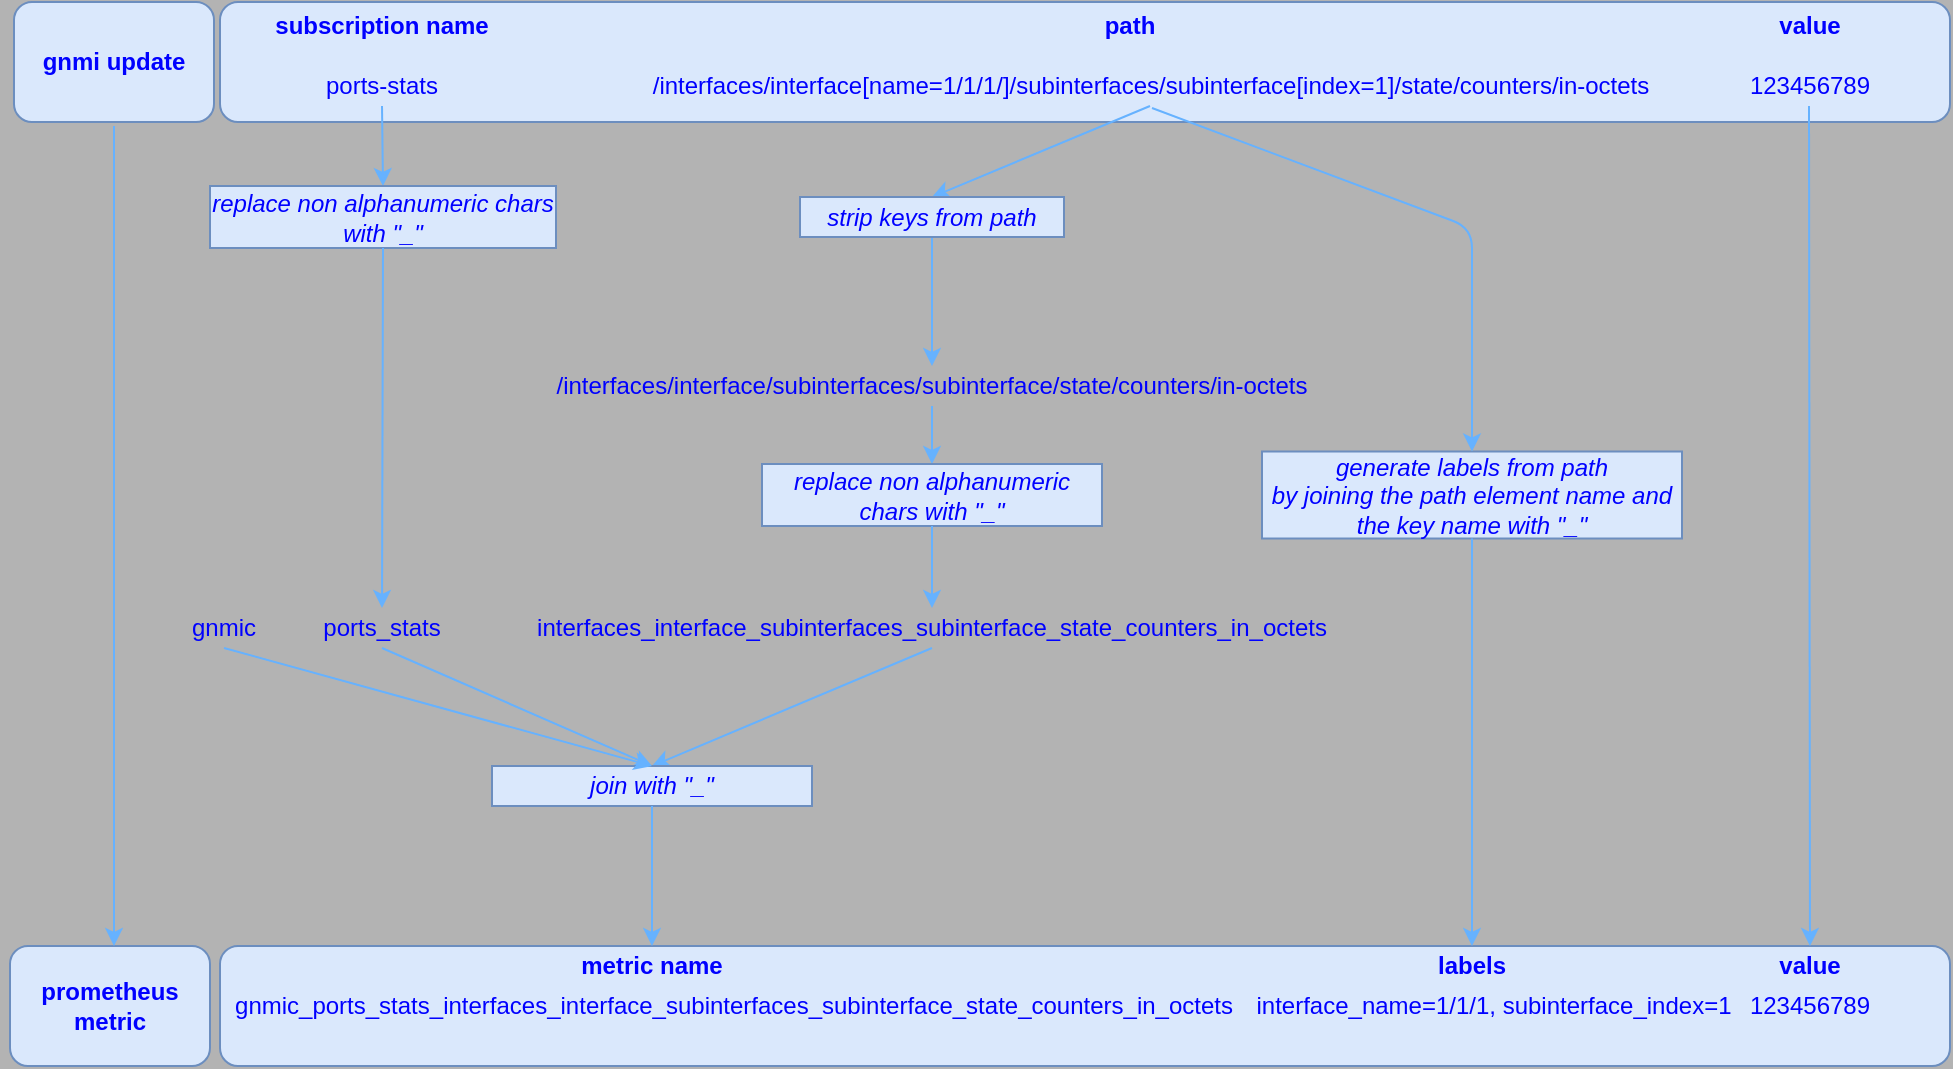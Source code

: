 <mxfile version="14.0.0" type="github">
  <diagram id="-_vcKVQJYOj5C2mMzbFM" name="Page-1">
    <mxGraphModel dx="1298" dy="799" grid="0" gridSize="10" guides="1" tooltips="1" connect="1" arrows="1" fold="1" page="1" pageScale="1" pageWidth="827" pageHeight="1169" background="#B3B3B3" math="0" shadow="0">
      <root>
        <mxCell id="0" />
        <mxCell id="1" parent="0" />
        <mxCell id="uBCqvBMHd7ceN_jNnNRX-1" value="" style="rounded=1;whiteSpace=wrap;html=1;strokeColor=#6c8ebf;fillColor=#dae8fc;" vertex="1" parent="1">
          <mxGeometry x="34" y="543" width="100" height="60" as="geometry" />
        </mxCell>
        <mxCell id="uBCqvBMHd7ceN_jNnNRX-2" value="" style="rounded=1;whiteSpace=wrap;html=1;strokeColor=#6c8ebf;fillColor=#dae8fc;" vertex="1" parent="1">
          <mxGeometry x="36" y="71" width="100" height="60" as="geometry" />
        </mxCell>
        <mxCell id="uBCqvBMHd7ceN_jNnNRX-3" value="" style="rounded=1;whiteSpace=wrap;html=1;strokeColor=#6c8ebf;fillColor=#dae8fc;" vertex="1" parent="1">
          <mxGeometry x="139" y="543" width="865" height="60" as="geometry" />
        </mxCell>
        <mxCell id="uBCqvBMHd7ceN_jNnNRX-4" value="" style="rounded=1;whiteSpace=wrap;html=1;strokeColor=#6c8ebf;fillColor=#dae8fc;" vertex="1" parent="1">
          <mxGeometry x="139" y="71" width="865" height="60" as="geometry" />
        </mxCell>
        <mxCell id="uBCqvBMHd7ceN_jNnNRX-5" value="/interfaces/interface[name=1/1/1/]/subinterfaces/subinterface[index=1]/state/counters/in-octets" style="text;html=1;strokeColor=none;fillColor=none;align=center;verticalAlign=middle;whiteSpace=wrap;labelBackgroundColor=none;labelBorderColor=none;fontColor=#0000FF;" vertex="1" parent="1">
          <mxGeometry x="319.5" y="103" width="569" height="20" as="geometry" />
        </mxCell>
        <mxCell id="uBCqvBMHd7ceN_jNnNRX-6" value="ports-stats" style="text;html=1;strokeColor=none;fillColor=none;align=center;verticalAlign=middle;whiteSpace=wrap;labelBackgroundColor=none;labelBorderColor=none;fontColor=#0000FF;" vertex="1" parent="1">
          <mxGeometry x="175" y="103" width="90" height="20" as="geometry" />
        </mxCell>
        <mxCell id="uBCqvBMHd7ceN_jNnNRX-7" value="123456789" style="text;html=1;strokeColor=none;fillColor=none;align=center;verticalAlign=middle;whiteSpace=wrap;labelBackgroundColor=none;labelBorderColor=none;fontColor=#0000FF;" vertex="1" parent="1">
          <mxGeometry x="888.5" y="103" width="90" height="20" as="geometry" />
        </mxCell>
        <mxCell id="uBCqvBMHd7ceN_jNnNRX-8" value="&lt;b&gt;subscription name&lt;/b&gt;" style="text;html=1;strokeColor=none;fillColor=none;align=center;verticalAlign=middle;whiteSpace=wrap;labelBackgroundColor=none;fontColor=#0000FF;" vertex="1" parent="1">
          <mxGeometry x="165" y="73" width="110" height="20" as="geometry" />
        </mxCell>
        <mxCell id="uBCqvBMHd7ceN_jNnNRX-9" value="&lt;b&gt;path&lt;span style=&quot;font-family: monospace; font-size: 0px;&quot;&gt;%3CmxGraphModel%3E%3Croot%3E%3CmxCell%20id%3D%220%22%2F%3E%3CmxCell%20id%3D%221%22%20parent%3D%220%22%2F%3E%3CmxCell%20id%3D%222%22%20value%3D%22subscription%20name%22%20style%3D%22text%3Bhtml%3D1%3BstrokeColor%3Dnone%3BfillColor%3Dnone%3Balign%3Dcenter%3BverticalAlign%3Dmiddle%3BwhiteSpace%3Dwrap%3Brounded%3D0%3BlabelBackgroundColor%3Dnone%3B%22%20vertex%3D%221%22%20parent%3D%221%22%3E%3CmxGeometry%20x%3D%22100%22%20y%3D%2210%22%20width%3D%22110%22%20height%3D%2220%22%20as%3D%22geometry%22%2F%3E%3C%2FmxCell%3E%3C%2Froot%3E%3C%2FmxGraphModel%3E&lt;/span&gt;&lt;/b&gt;" style="text;html=1;strokeColor=none;fillColor=none;align=center;verticalAlign=middle;whiteSpace=wrap;labelBackgroundColor=none;fontColor=#0000FF;" vertex="1" parent="1">
          <mxGeometry x="539" y="73" width="110" height="20" as="geometry" />
        </mxCell>
        <mxCell id="uBCqvBMHd7ceN_jNnNRX-10" value="&lt;b&gt;value&lt;/b&gt;" style="text;html=1;strokeColor=none;fillColor=none;align=center;verticalAlign=middle;whiteSpace=wrap;labelBackgroundColor=none;fontColor=#0000FF;" vertex="1" parent="1">
          <mxGeometry x="878.5" y="73" width="110" height="20" as="geometry" />
        </mxCell>
        <mxCell id="uBCqvBMHd7ceN_jNnNRX-11" value="/interfaces/interface/subinterfaces/subinterface/state/counters/in-octets" style="text;html=1;strokeColor=none;fillColor=none;align=center;verticalAlign=middle;whiteSpace=wrap;labelBackgroundColor=none;labelBorderColor=none;fontColor=#0000FF;" vertex="1" parent="1">
          <mxGeometry x="305" y="253" width="380" height="20" as="geometry" />
        </mxCell>
        <mxCell id="uBCqvBMHd7ceN_jNnNRX-12" value="" style="endArrow=classic;html=1;entryX=0.5;entryY=0;entryDx=0;entryDy=0;exitX=0.5;exitY=1;exitDx=0;exitDy=0;fontColor=#0000FF;strokeColor=#66B2FF;" edge="1" parent="1" source="uBCqvBMHd7ceN_jNnNRX-5" target="uBCqvBMHd7ceN_jNnNRX-23">
          <mxGeometry width="50" height="50" relative="1" as="geometry">
            <mxPoint x="585" y="133" as="sourcePoint" />
            <mxPoint x="585" y="193" as="targetPoint" />
          </mxGeometry>
        </mxCell>
        <mxCell id="uBCqvBMHd7ceN_jNnNRX-13" value="" style="endArrow=classic;html=1;exitX=0.5;exitY=1;exitDx=0;exitDy=0;entryX=0.5;entryY=0;entryDx=0;entryDy=0;fontColor=#0000FF;strokeColor=#66B2FF;" edge="1" parent="1" source="uBCqvBMHd7ceN_jNnNRX-6" target="uBCqvBMHd7ceN_jNnNRX-24">
          <mxGeometry width="50" height="50" relative="1" as="geometry">
            <mxPoint x="245" y="163" as="sourcePoint" />
            <mxPoint x="215" y="263" as="targetPoint" />
          </mxGeometry>
        </mxCell>
        <mxCell id="uBCqvBMHd7ceN_jNnNRX-14" value="" style="endArrow=classic;html=1;exitX=0.5;exitY=1;exitDx=0;exitDy=0;entryX=0.5;entryY=0;entryDx=0;entryDy=0;fontColor=#0000FF;strokeColor=#66B2FF;" edge="1" parent="1" source="uBCqvBMHd7ceN_jNnNRX-23" target="uBCqvBMHd7ceN_jNnNRX-11">
          <mxGeometry width="50" height="50" relative="1" as="geometry">
            <mxPoint x="445" y="223" as="sourcePoint" />
            <mxPoint x="500" y="254" as="targetPoint" />
          </mxGeometry>
        </mxCell>
        <mxCell id="uBCqvBMHd7ceN_jNnNRX-15" value="" style="endArrow=classic;html=1;exitX=0.5;exitY=1;exitDx=0;exitDy=0;labelBorderColor=#000000;fontColor=#0000FF;strokeColor=#66B2FF;" edge="1" parent="1" source="uBCqvBMHd7ceN_jNnNRX-7">
          <mxGeometry width="50" height="50" relative="1" as="geometry">
            <mxPoint x="933" y="133" as="sourcePoint" />
            <mxPoint x="934" y="543" as="targetPoint" />
          </mxGeometry>
        </mxCell>
        <mxCell id="uBCqvBMHd7ceN_jNnNRX-16" value="interfaces_interface_subinterfaces_subinterface_state_counters_in_octets" style="text;html=1;strokeColor=none;fillColor=none;align=center;verticalAlign=middle;whiteSpace=wrap;labelBackgroundColor=none;labelBorderColor=none;fontColor=#0000FF;" vertex="1" parent="1">
          <mxGeometry x="305" y="374" width="380" height="20" as="geometry" />
        </mxCell>
        <mxCell id="uBCqvBMHd7ceN_jNnNRX-17" value="interface_name=1/1/1, subinterface_index=1" style="text;html=1;strokeColor=none;fillColor=none;align=center;verticalAlign=middle;whiteSpace=wrap;labelBackgroundColor=none;labelBorderColor=none;fontColor=#0000FF;" vertex="1" parent="1">
          <mxGeometry x="636" y="563" width="280" height="20" as="geometry" />
        </mxCell>
        <mxCell id="uBCqvBMHd7ceN_jNnNRX-18" value="ports_stats" style="text;html=1;strokeColor=none;fillColor=none;align=center;verticalAlign=middle;whiteSpace=wrap;labelBackgroundColor=none;labelBorderColor=none;fontColor=#0000FF;" vertex="1" parent="1">
          <mxGeometry x="175" y="374" width="90" height="20" as="geometry" />
        </mxCell>
        <mxCell id="uBCqvBMHd7ceN_jNnNRX-19" value="" style="endArrow=classic;html=1;exitX=0.5;exitY=1;exitDx=0;exitDy=0;entryX=0.5;entryY=0;entryDx=0;entryDy=0;fontColor=#0000FF;strokeColor=#66B2FF;" edge="1" parent="1" source="uBCqvBMHd7ceN_jNnNRX-16" target="uBCqvBMHd7ceN_jNnNRX-29">
          <mxGeometry width="50" height="50" relative="1" as="geometry">
            <mxPoint x="405" y="404" as="sourcePoint" />
            <mxPoint x="435" y="433" as="targetPoint" />
          </mxGeometry>
        </mxCell>
        <mxCell id="uBCqvBMHd7ceN_jNnNRX-20" value="" style="endArrow=classic;html=1;exitX=0.5;exitY=1;exitDx=0;exitDy=0;entryX=0.5;entryY=0;entryDx=0;entryDy=0;fontColor=#0000FF;strokeColor=#66B2FF;" edge="1" parent="1" target="uBCqvBMHd7ceN_jNnNRX-29">
          <mxGeometry width="50" height="50" relative="1" as="geometry">
            <mxPoint x="220" y="394" as="sourcePoint" />
            <mxPoint x="335" y="433" as="targetPoint" />
          </mxGeometry>
        </mxCell>
        <mxCell id="uBCqvBMHd7ceN_jNnNRX-21" value="gnmic_ports_stats_interfaces_interface_subinterfaces_subinterface_state_counters_in_octets" style="text;html=1;strokeColor=none;fillColor=none;align=center;verticalAlign=middle;whiteSpace=wrap;labelBackgroundColor=none;labelBorderColor=none;fontColor=#0000FF;" vertex="1" parent="1">
          <mxGeometry x="186" y="563" width="420" height="20" as="geometry" />
        </mxCell>
        <mxCell id="uBCqvBMHd7ceN_jNnNRX-22" value="123456789" style="text;html=1;strokeColor=none;fillColor=none;align=center;verticalAlign=middle;whiteSpace=wrap;labelBackgroundColor=none;labelBorderColor=none;fontColor=#0000FF;" vertex="1" parent="1">
          <mxGeometry x="888.5" y="563" width="90" height="20" as="geometry" />
        </mxCell>
        <mxCell id="uBCqvBMHd7ceN_jNnNRX-23" value="&lt;span style=&quot;font-family: &amp;#34;helvetica&amp;#34; ; font-size: 12px ; font-style: italic ; font-weight: 400 ; letter-spacing: normal ; text-align: center ; text-indent: 0px ; text-transform: none ; word-spacing: 0px ; display: inline ; float: none&quot;&gt;&lt;font color=&quot;#0000ff&quot;&gt;strip keys from path&lt;/font&gt;&lt;/span&gt;" style="whiteSpace=wrap;html=1;labelBackgroundColor=none;labelBorderColor=none;strokeColor=#6c8ebf;fillColor=#dae8fc;" vertex="1" parent="1">
          <mxGeometry x="429" y="168.5" width="132" height="20" as="geometry" />
        </mxCell>
        <mxCell id="uBCqvBMHd7ceN_jNnNRX-24" value="&lt;span style=&quot;font-style: italic&quot;&gt;&lt;font color=&quot;#0000ff&quot;&gt;replace non alphanumeric chars with &quot;_&quot;&lt;/font&gt;&lt;/span&gt;" style="whiteSpace=wrap;html=1;labelBackgroundColor=none;labelBorderColor=none;strokeColor=#6c8ebf;fillColor=#dae8fc;" vertex="1" parent="1">
          <mxGeometry x="134" y="163" width="173" height="31" as="geometry" />
        </mxCell>
        <mxCell id="uBCqvBMHd7ceN_jNnNRX-25" value="" style="endArrow=classic;html=1;exitX=0.5;exitY=1;exitDx=0;exitDy=0;entryX=0.5;entryY=0;entryDx=0;entryDy=0;fontColor=#0000FF;strokeColor=#66B2FF;" edge="1" parent="1" source="uBCqvBMHd7ceN_jNnNRX-11" target="uBCqvBMHd7ceN_jNnNRX-26">
          <mxGeometry width="50" height="50" relative="1" as="geometry">
            <mxPoint x="245" y="153" as="sourcePoint" />
            <mxPoint x="225" y="273" as="targetPoint" />
          </mxGeometry>
        </mxCell>
        <mxCell id="uBCqvBMHd7ceN_jNnNRX-26" value="&lt;span style=&quot;font-style: italic&quot;&gt;&lt;font color=&quot;#0000ff&quot;&gt;replace non alphanumeric chars with &quot;_&quot;&lt;/font&gt;&lt;/span&gt;" style="whiteSpace=wrap;html=1;labelBackgroundColor=none;strokeColor=#6c8ebf;fillColor=#dae8fc;" vertex="1" parent="1">
          <mxGeometry x="410" y="302" width="170" height="31" as="geometry" />
        </mxCell>
        <mxCell id="uBCqvBMHd7ceN_jNnNRX-27" value="" style="endArrow=classic;html=1;exitX=0.5;exitY=1;exitDx=0;exitDy=0;entryX=0.5;entryY=0;entryDx=0;entryDy=0;fontColor=#0000FF;strokeColor=#66B2FF;" edge="1" parent="1" source="uBCqvBMHd7ceN_jNnNRX-24" target="uBCqvBMHd7ceN_jNnNRX-18">
          <mxGeometry width="50" height="50" relative="1" as="geometry">
            <mxPoint x="255" y="163" as="sourcePoint" />
            <mxPoint x="235" y="283" as="targetPoint" />
          </mxGeometry>
        </mxCell>
        <mxCell id="uBCqvBMHd7ceN_jNnNRX-28" value="" style="endArrow=classic;html=1;exitX=0.5;exitY=1;exitDx=0;exitDy=0;entryX=0.5;entryY=0;entryDx=0;entryDy=0;fontColor=#0000FF;strokeColor=#66B2FF;" edge="1" parent="1" source="uBCqvBMHd7ceN_jNnNRX-26" target="uBCqvBMHd7ceN_jNnNRX-16">
          <mxGeometry width="50" height="50" relative="1" as="geometry">
            <mxPoint x="445" y="333" as="sourcePoint" />
            <mxPoint x="445" y="363" as="targetPoint" />
          </mxGeometry>
        </mxCell>
        <mxCell id="uBCqvBMHd7ceN_jNnNRX-29" value="&lt;span style=&quot;font-style: italic&quot;&gt;&lt;font color=&quot;#0000ff&quot;&gt;join with &quot;_&quot;&lt;/font&gt;&lt;/span&gt;" style="whiteSpace=wrap;html=1;labelBackgroundColor=none;strokeColor=#6c8ebf;fillColor=#dae8fc;" vertex="1" parent="1">
          <mxGeometry x="275" y="453" width="160" height="20" as="geometry" />
        </mxCell>
        <mxCell id="uBCqvBMHd7ceN_jNnNRX-30" value="" style="endArrow=classic;html=1;exitX=0.5;exitY=1;exitDx=0;exitDy=0;entryX=0.5;entryY=0;entryDx=0;entryDy=0;fontColor=#0000FF;strokeColor=#66B2FF;" edge="1" parent="1" source="uBCqvBMHd7ceN_jNnNRX-29" target="uBCqvBMHd7ceN_jNnNRX-31">
          <mxGeometry width="50" height="50" relative="1" as="geometry">
            <mxPoint x="403" y="473" as="sourcePoint" />
            <mxPoint x="356" y="533" as="targetPoint" />
            <Array as="points" />
          </mxGeometry>
        </mxCell>
        <mxCell id="uBCqvBMHd7ceN_jNnNRX-31" value="&lt;b&gt;metric name&lt;/b&gt;" style="text;html=1;strokeColor=none;fillColor=none;align=center;verticalAlign=middle;whiteSpace=wrap;labelBackgroundColor=none;fontColor=#0000FF;" vertex="1" parent="1">
          <mxGeometry x="300" y="543" width="110" height="20" as="geometry" />
        </mxCell>
        <mxCell id="uBCqvBMHd7ceN_jNnNRX-32" value="&lt;b&gt;labels&lt;/b&gt;" style="text;html=1;strokeColor=none;fillColor=none;align=center;verticalAlign=middle;whiteSpace=wrap;labelBackgroundColor=none;fontColor=#0000FF;" vertex="1" parent="1">
          <mxGeometry x="710" y="543" width="110" height="20" as="geometry" />
        </mxCell>
        <mxCell id="uBCqvBMHd7ceN_jNnNRX-33" value="&lt;b&gt;value&lt;/b&gt;" style="text;html=1;strokeColor=none;fillColor=none;align=center;verticalAlign=middle;whiteSpace=wrap;labelBackgroundColor=none;fontColor=#0000FF;" vertex="1" parent="1">
          <mxGeometry x="878.5" y="543" width="110" height="20" as="geometry" />
        </mxCell>
        <mxCell id="uBCqvBMHd7ceN_jNnNRX-34" value="&lt;b&gt;gnmi update&lt;/b&gt;" style="text;html=1;strokeColor=none;fillColor=none;align=center;verticalAlign=middle;whiteSpace=wrap;labelBackgroundColor=none;fontColor=#0000FF;" vertex="1" parent="1">
          <mxGeometry x="31" y="91" width="110" height="20" as="geometry" />
        </mxCell>
        <mxCell id="uBCqvBMHd7ceN_jNnNRX-35" value="&lt;b&gt;prometheus metric&lt;/b&gt;" style="text;html=1;strokeColor=none;fillColor=none;align=center;verticalAlign=middle;whiteSpace=wrap;labelBackgroundColor=none;fontColor=#0000FF;" vertex="1" parent="1">
          <mxGeometry x="29" y="563" width="110" height="20" as="geometry" />
        </mxCell>
        <mxCell id="uBCqvBMHd7ceN_jNnNRX-36" value="" style="endArrow=classic;html=1;fontColor=#0000FF;strokeColor=#66B2FF;" edge="1" parent="1">
          <mxGeometry width="50" height="50" relative="1" as="geometry">
            <mxPoint x="86" y="133" as="sourcePoint" />
            <mxPoint x="86" y="543" as="targetPoint" />
          </mxGeometry>
        </mxCell>
        <mxCell id="uBCqvBMHd7ceN_jNnNRX-37" value="gnmic" style="text;html=1;strokeColor=none;fillColor=none;align=center;verticalAlign=middle;whiteSpace=wrap;labelBackgroundColor=none;labelBorderColor=none;fontColor=#0000FF;" vertex="1" parent="1">
          <mxGeometry x="96" y="374" width="90" height="20" as="geometry" />
        </mxCell>
        <mxCell id="uBCqvBMHd7ceN_jNnNRX-38" value="" style="endArrow=classic;html=1;exitX=0.5;exitY=1;exitDx=0;exitDy=0;entryX=0.5;entryY=0;entryDx=0;entryDy=0;fontColor=#0000FF;strokeColor=#66B2FF;" edge="1" parent="1" source="uBCqvBMHd7ceN_jNnNRX-37" target="uBCqvBMHd7ceN_jNnNRX-29">
          <mxGeometry width="50" height="50" relative="1" as="geometry">
            <mxPoint x="230" y="404.0" as="sourcePoint" />
            <mxPoint x="356" y="452" as="targetPoint" />
          </mxGeometry>
        </mxCell>
        <mxCell id="uBCqvBMHd7ceN_jNnNRX-39" value="&lt;span style=&quot;font-family: &amp;#34;helvetica&amp;#34; ; font-size: 12px ; font-style: italic ; font-weight: 400 ; letter-spacing: normal ; text-align: center ; text-indent: 0px ; text-transform: none ; word-spacing: 0px ; display: inline ; float: none&quot;&gt;&lt;font color=&quot;#0000ff&quot;&gt;generate labels from path&lt;br&gt;by joining the path element name and the key name with &quot;_&quot;&lt;/font&gt;&lt;br&gt;&lt;/span&gt;" style="whiteSpace=wrap;html=1;labelBackgroundColor=none;labelBorderColor=none;strokeColor=#6c8ebf;fillColor=#dae8fc;" vertex="1" parent="1">
          <mxGeometry x="660" y="295.75" width="210" height="43.5" as="geometry" />
        </mxCell>
        <mxCell id="uBCqvBMHd7ceN_jNnNRX-40" value="" style="endArrow=classic;html=1;entryX=0.5;entryY=0;entryDx=0;entryDy=0;fontColor=#0000FF;strokeColor=#66B2FF;" edge="1" parent="1" target="uBCqvBMHd7ceN_jNnNRX-39">
          <mxGeometry width="50" height="50" relative="1" as="geometry">
            <mxPoint x="605" y="124" as="sourcePoint" />
            <mxPoint x="505" y="178.5" as="targetPoint" />
            <Array as="points">
              <mxPoint x="765" y="184" />
            </Array>
          </mxGeometry>
        </mxCell>
        <mxCell id="uBCqvBMHd7ceN_jNnNRX-41" value="" style="endArrow=classic;html=1;entryX=0.5;entryY=0;entryDx=0;entryDy=0;fontColor=#0000FF;strokeColor=#66B2FF;" edge="1" parent="1" source="uBCqvBMHd7ceN_jNnNRX-39" target="uBCqvBMHd7ceN_jNnNRX-32">
          <mxGeometry width="50" height="50" relative="1" as="geometry">
            <mxPoint x="764.5" y="194" as="sourcePoint" />
            <mxPoint x="764.5" y="258.5" as="targetPoint" />
          </mxGeometry>
        </mxCell>
      </root>
    </mxGraphModel>
  </diagram>
</mxfile>
